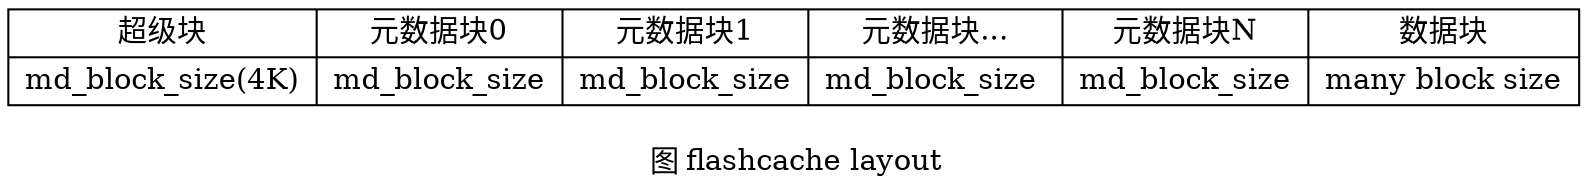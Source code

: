     digraph {

        label = "\n 图 flashcache layout";

        node [shape = record];

        contents [label = " { 超级块 | md_block_size(4K) } | { 元数据块0 | md_block_size } | { 元数据块1| md_block_size } | { 元数据块... | \ md_block_size } | { 元数据块 N | md_block_size} |   { <data> 数据块 | many block size             } "];

   

    }